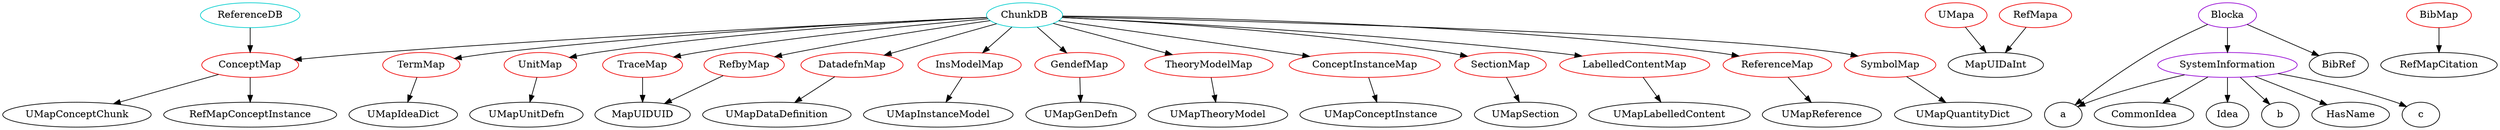 digraph alltypes {
	subgraph getcunkh {
	}
	subgraph cunkdbh {
		subgraph chunkdb{
		ChunkDB	[shape=oval, color=cyan3, label="ChunkDB"];
		ChunkDB -> SymbolMap;
		ChunkDB -> TermMap;
		ChunkDB -> ConceptMap;
		ChunkDB -> UnitMap;
		ChunkDB -> TraceMap;
		ChunkDB -> RefbyMap;
		ChunkDB -> DatadefnMap;
		ChunkDB -> InsModelMap;
		ChunkDB -> GendefMap;
		ChunkDB -> TheoryModelMap;
		ChunkDB -> ConceptInstanceMap;
		ChunkDB -> SectionMap;
		ChunkDB -> LabelledContentMap;
		ChunkDB -> ReferenceMap;
		}
		subgraph umapa{
		UMapa	[shape=oval, color=red2, label="UMapa"];
		UMapa -> MapUIDaInt;
		}
		subgraph symbolmap{
		SymbolMap	[shape=oval, color=red2, label="SymbolMap"];
		SymbolMap -> UMapQuantityDict;
		}
		subgraph conceptmap{
		ConceptMap	[shape=oval, color=red2, label="ConceptMap"];
		ConceptMap -> UMapConceptChunk;
		}
		subgraph unitmap{
		UnitMap	[shape=oval, color=red2, label="UnitMap"];
		UnitMap -> UMapUnitDefn;
		}
		subgraph termmap{
		TermMap	[shape=oval, color=red2, label="TermMap"];
		TermMap -> UMapIdeaDict;
		}
		subgraph tracemap{
		TraceMap	[shape=oval, color=red2, label="TraceMap"];
		TraceMap -> MapUIDUID;
		}
		subgraph refbymap{
		RefbyMap	[shape=oval, color=red2, label="RefbyMap"];
		RefbyMap -> MapUIDUID;
		}
		subgraph datadefnmap{
		DatadefnMap	[shape=oval, color=red2, label="DatadefnMap"];
		DatadefnMap -> UMapDataDefinition;
		}
		subgraph insmodelmap{
		InsModelMap	[shape=oval, color=red2, label="InsModelMap"];
		InsModelMap -> UMapInstanceModel;
		}
		subgraph gendefmap{
		GendefMap	[shape=oval, color=red2, label="GendefMap"];
		GendefMap -> UMapGenDefn;
		}
		subgraph theorymodelmap{
		TheoryModelMap	[shape=oval, color=red2, label="TheoryModelMap"];
		TheoryModelMap -> UMapTheoryModel;
		}
		subgraph conceptinstancemap{
		ConceptInstanceMap	[shape=oval, color=red2, label="ConceptInstanceMap"];
		ConceptInstanceMap -> UMapConceptInstance;
		}
		subgraph sectionmap{
		SectionMap	[shape=oval, color=red2, label="SectionMap"];
		SectionMap -> UMapSection;
		}
		subgraph labelledcontentmap{
		LabelledContentMap	[shape=oval, color=red2, label="LabelledContentMap"];
		LabelledContentMap -> UMapLabelledContent;
		}
		subgraph referencemap{
		ReferenceMap	[shape=oval, color=red2, label="ReferenceMap"];
		ReferenceMap -> UMapReference;
		}
	}
	subgraph syteminformations {
		subgraph referencedb{
		ReferenceDB	[shape=oval, color=cyan3, label="ReferenceDB"];
		ReferenceDB -> ConceptMap;
		}
		subgraph systeminformation{
		SystemInformation	[shape=oval, color=darkviolet, label="SystemInformation"];
		SystemInformation -> CommonIdea;
		SystemInformation -> a;
		SystemInformation -> Idea;
		SystemInformation -> b;
		SystemInformation -> HasName;
		SystemInformation -> c;
		}
		subgraph blocka{
		Blocka	[shape=oval, color=darkviolet, label="Blocka"];
		Blocka -> a;
		Blocka -> SystemInformation;
		Blocka -> BibRef;
		}
		subgraph refmapa{
		RefMapa	[shape=oval, color=red2, label="RefMapa"];
		RefMapa -> MapUIDaInt;
		}
		subgraph bibmap{
		BibMap	[shape=oval, color=red2, label="BibMap"];
		BibMap -> RefMapCitation;
		}
		subgraph conceptmap{
		ConceptMap	[shape=oval, color=red2, label="ConceptMap"];
		ConceptMap -> RefMapConceptInstance;
		}
	}
	subgraph drails {
	}
}
